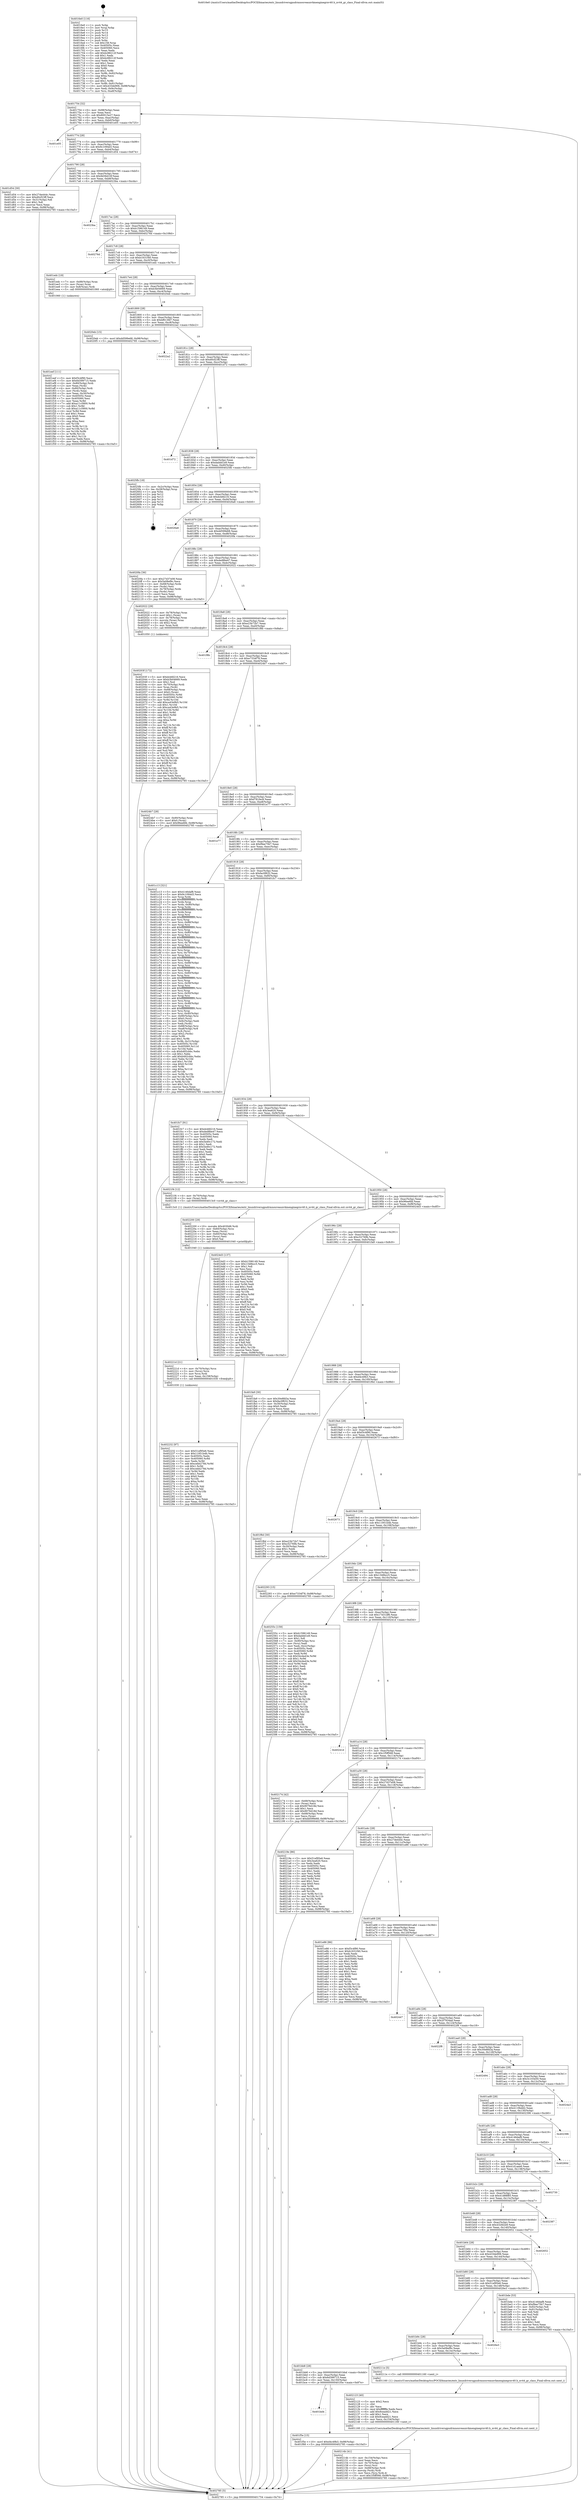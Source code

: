 digraph "0x4016e0" {
  label = "0x4016e0 (/mnt/c/Users/mathe/Desktop/tcc/POCII/binaries/extr_linuxdriversgpudrmnouveaunvkmenginegrnv40.h_nv44_gr_class_Final-ollvm.out::main(0))"
  labelloc = "t"
  node[shape=record]

  Entry [label="",width=0.3,height=0.3,shape=circle,fillcolor=black,style=filled]
  "0x401754" [label="{
     0x401754 [32]\l
     | [instrs]\l
     &nbsp;&nbsp;0x401754 \<+6\>: mov -0x98(%rbp),%eax\l
     &nbsp;&nbsp;0x40175a \<+2\>: mov %eax,%ecx\l
     &nbsp;&nbsp;0x40175c \<+6\>: sub $0x80015e27,%ecx\l
     &nbsp;&nbsp;0x401762 \<+6\>: mov %eax,-0xac(%rbp)\l
     &nbsp;&nbsp;0x401768 \<+6\>: mov %ecx,-0xb0(%rbp)\l
     &nbsp;&nbsp;0x40176e \<+6\>: je 0000000000401e05 \<main+0x725\>\l
  }"]
  "0x401e05" [label="{
     0x401e05\l
  }", style=dashed]
  "0x401774" [label="{
     0x401774 [28]\l
     | [instrs]\l
     &nbsp;&nbsp;0x401774 \<+5\>: jmp 0000000000401779 \<main+0x99\>\l
     &nbsp;&nbsp;0x401779 \<+6\>: mov -0xac(%rbp),%eax\l
     &nbsp;&nbsp;0x40177f \<+5\>: sub $0x9c1094d3,%eax\l
     &nbsp;&nbsp;0x401784 \<+6\>: mov %eax,-0xb4(%rbp)\l
     &nbsp;&nbsp;0x40178a \<+6\>: je 0000000000401d54 \<main+0x674\>\l
  }"]
  Exit [label="",width=0.3,height=0.3,shape=circle,fillcolor=black,style=filled,peripheries=2]
  "0x401d54" [label="{
     0x401d54 [30]\l
     | [instrs]\l
     &nbsp;&nbsp;0x401d54 \<+5\>: mov $0x27de444c,%eax\l
     &nbsp;&nbsp;0x401d59 \<+5\>: mov $0xd0cf23ff,%ecx\l
     &nbsp;&nbsp;0x401d5e \<+3\>: mov -0x31(%rbp),%dl\l
     &nbsp;&nbsp;0x401d61 \<+3\>: test $0x1,%dl\l
     &nbsp;&nbsp;0x401d64 \<+3\>: cmovne %ecx,%eax\l
     &nbsp;&nbsp;0x401d67 \<+6\>: mov %eax,-0x98(%rbp)\l
     &nbsp;&nbsp;0x401d6d \<+5\>: jmp 0000000000402785 \<main+0x10a5\>\l
  }"]
  "0x401790" [label="{
     0x401790 [28]\l
     | [instrs]\l
     &nbsp;&nbsp;0x401790 \<+5\>: jmp 0000000000401795 \<main+0xb5\>\l
     &nbsp;&nbsp;0x401795 \<+6\>: mov -0xac(%rbp),%eax\l
     &nbsp;&nbsp;0x40179b \<+5\>: sub $0x9d36d10f,%eax\l
     &nbsp;&nbsp;0x4017a0 \<+6\>: mov %eax,-0xb8(%rbp)\l
     &nbsp;&nbsp;0x4017a6 \<+6\>: je 00000000004023ba \<main+0xcda\>\l
  }"]
  "0x402232" [label="{
     0x402232 [97]\l
     | [instrs]\l
     &nbsp;&nbsp;0x402232 \<+5\>: mov $0x51ef95e6,%eax\l
     &nbsp;&nbsp;0x402237 \<+5\>: mov $0x11951b4b,%esi\l
     &nbsp;&nbsp;0x40223c \<+7\>: mov 0x40505c,%edx\l
     &nbsp;&nbsp;0x402243 \<+8\>: mov 0x405060,%r8d\l
     &nbsp;&nbsp;0x40224b \<+3\>: mov %edx,%r9d\l
     &nbsp;&nbsp;0x40224e \<+7\>: add $0xcebb278d,%r9d\l
     &nbsp;&nbsp;0x402255 \<+4\>: sub $0x1,%r9d\l
     &nbsp;&nbsp;0x402259 \<+7\>: sub $0xcebb278d,%r9d\l
     &nbsp;&nbsp;0x402260 \<+4\>: imul %r9d,%edx\l
     &nbsp;&nbsp;0x402264 \<+3\>: and $0x1,%edx\l
     &nbsp;&nbsp;0x402267 \<+3\>: cmp $0x0,%edx\l
     &nbsp;&nbsp;0x40226a \<+4\>: sete %r10b\l
     &nbsp;&nbsp;0x40226e \<+4\>: cmp $0xa,%r8d\l
     &nbsp;&nbsp;0x402272 \<+4\>: setl %r11b\l
     &nbsp;&nbsp;0x402276 \<+3\>: mov %r10b,%bl\l
     &nbsp;&nbsp;0x402279 \<+3\>: and %r11b,%bl\l
     &nbsp;&nbsp;0x40227c \<+3\>: xor %r11b,%r10b\l
     &nbsp;&nbsp;0x40227f \<+3\>: or %r10b,%bl\l
     &nbsp;&nbsp;0x402282 \<+3\>: test $0x1,%bl\l
     &nbsp;&nbsp;0x402285 \<+3\>: cmovne %esi,%eax\l
     &nbsp;&nbsp;0x402288 \<+6\>: mov %eax,-0x98(%rbp)\l
     &nbsp;&nbsp;0x40228e \<+5\>: jmp 0000000000402785 \<main+0x10a5\>\l
  }"]
  "0x4023ba" [label="{
     0x4023ba\l
  }", style=dashed]
  "0x4017ac" [label="{
     0x4017ac [28]\l
     | [instrs]\l
     &nbsp;&nbsp;0x4017ac \<+5\>: jmp 00000000004017b1 \<main+0xd1\>\l
     &nbsp;&nbsp;0x4017b1 \<+6\>: mov -0xac(%rbp),%eax\l
     &nbsp;&nbsp;0x4017b7 \<+5\>: sub $0xb1596149,%eax\l
     &nbsp;&nbsp;0x4017bc \<+6\>: mov %eax,-0xbc(%rbp)\l
     &nbsp;&nbsp;0x4017c2 \<+6\>: je 000000000040276d \<main+0x108d\>\l
  }"]
  "0x40221d" [label="{
     0x40221d [21]\l
     | [instrs]\l
     &nbsp;&nbsp;0x40221d \<+4\>: mov -0x70(%rbp),%rcx\l
     &nbsp;&nbsp;0x402221 \<+3\>: mov (%rcx),%rcx\l
     &nbsp;&nbsp;0x402224 \<+3\>: mov %rcx,%rdi\l
     &nbsp;&nbsp;0x402227 \<+6\>: mov %eax,-0x158(%rbp)\l
     &nbsp;&nbsp;0x40222d \<+5\>: call 0000000000401030 \<free@plt\>\l
     | [calls]\l
     &nbsp;&nbsp;0x401030 \{1\} (unknown)\l
  }"]
  "0x40276d" [label="{
     0x40276d\l
  }", style=dashed]
  "0x4017c8" [label="{
     0x4017c8 [28]\l
     | [instrs]\l
     &nbsp;&nbsp;0x4017c8 \<+5\>: jmp 00000000004017cd \<main+0xed\>\l
     &nbsp;&nbsp;0x4017cd \<+6\>: mov -0xac(%rbp),%eax\l
     &nbsp;&nbsp;0x4017d3 \<+5\>: sub $0xb1631f40,%eax\l
     &nbsp;&nbsp;0x4017d8 \<+6\>: mov %eax,-0xc0(%rbp)\l
     &nbsp;&nbsp;0x4017de \<+6\>: je 0000000000401edc \<main+0x7fc\>\l
  }"]
  "0x402200" [label="{
     0x402200 [29]\l
     | [instrs]\l
     &nbsp;&nbsp;0x402200 \<+10\>: movabs $0x4030d6,%rdi\l
     &nbsp;&nbsp;0x40220a \<+4\>: mov -0x60(%rbp),%rcx\l
     &nbsp;&nbsp;0x40220e \<+2\>: mov %eax,(%rcx)\l
     &nbsp;&nbsp;0x402210 \<+4\>: mov -0x60(%rbp),%rcx\l
     &nbsp;&nbsp;0x402214 \<+2\>: mov (%rcx),%esi\l
     &nbsp;&nbsp;0x402216 \<+2\>: mov $0x0,%al\l
     &nbsp;&nbsp;0x402218 \<+5\>: call 0000000000401040 \<printf@plt\>\l
     | [calls]\l
     &nbsp;&nbsp;0x401040 \{1\} (unknown)\l
  }"]
  "0x401edc" [label="{
     0x401edc [19]\l
     | [instrs]\l
     &nbsp;&nbsp;0x401edc \<+7\>: mov -0x88(%rbp),%rax\l
     &nbsp;&nbsp;0x401ee3 \<+3\>: mov (%rax),%rax\l
     &nbsp;&nbsp;0x401ee6 \<+4\>: mov 0x8(%rax),%rdi\l
     &nbsp;&nbsp;0x401eea \<+5\>: call 0000000000401060 \<atoi@plt\>\l
     | [calls]\l
     &nbsp;&nbsp;0x401060 \{1\} (unknown)\l
  }"]
  "0x4017e4" [label="{
     0x4017e4 [28]\l
     | [instrs]\l
     &nbsp;&nbsp;0x4017e4 \<+5\>: jmp 00000000004017e9 \<main+0x109\>\l
     &nbsp;&nbsp;0x4017e9 \<+6\>: mov -0xac(%rbp),%eax\l
     &nbsp;&nbsp;0x4017ef \<+5\>: sub $0xb3b04669,%eax\l
     &nbsp;&nbsp;0x4017f4 \<+6\>: mov %eax,-0xc4(%rbp)\l
     &nbsp;&nbsp;0x4017fa \<+6\>: je 00000000004020eb \<main+0xa0b\>\l
  }"]
  "0x40214b" [label="{
     0x40214b [41]\l
     | [instrs]\l
     &nbsp;&nbsp;0x40214b \<+6\>: mov -0x154(%rbp),%ecx\l
     &nbsp;&nbsp;0x402151 \<+3\>: imul %eax,%ecx\l
     &nbsp;&nbsp;0x402154 \<+4\>: mov -0x70(%rbp),%rsi\l
     &nbsp;&nbsp;0x402158 \<+3\>: mov (%rsi),%rsi\l
     &nbsp;&nbsp;0x40215b \<+4\>: mov -0x68(%rbp),%rdi\l
     &nbsp;&nbsp;0x40215f \<+3\>: movslq (%rdi),%rdi\l
     &nbsp;&nbsp;0x402162 \<+3\>: mov %ecx,(%rsi,%rdi,4)\l
     &nbsp;&nbsp;0x402165 \<+10\>: movl $0x1f5ff568,-0x98(%rbp)\l
     &nbsp;&nbsp;0x40216f \<+5\>: jmp 0000000000402785 \<main+0x10a5\>\l
  }"]
  "0x4020eb" [label="{
     0x4020eb [15]\l
     | [instrs]\l
     &nbsp;&nbsp;0x4020eb \<+10\>: movl $0xdd599e68,-0x98(%rbp)\l
     &nbsp;&nbsp;0x4020f5 \<+5\>: jmp 0000000000402785 \<main+0x10a5\>\l
  }"]
  "0x401800" [label="{
     0x401800 [28]\l
     | [instrs]\l
     &nbsp;&nbsp;0x401800 \<+5\>: jmp 0000000000401805 \<main+0x125\>\l
     &nbsp;&nbsp;0x401805 \<+6\>: mov -0xac(%rbp),%eax\l
     &nbsp;&nbsp;0x40180b \<+5\>: sub $0xbf613fd7,%eax\l
     &nbsp;&nbsp;0x401810 \<+6\>: mov %eax,-0xc8(%rbp)\l
     &nbsp;&nbsp;0x401816 \<+6\>: je 00000000004022a2 \<main+0xbc2\>\l
  }"]
  "0x402123" [label="{
     0x402123 [40]\l
     | [instrs]\l
     &nbsp;&nbsp;0x402123 \<+5\>: mov $0x2,%ecx\l
     &nbsp;&nbsp;0x402128 \<+1\>: cltd\l
     &nbsp;&nbsp;0x402129 \<+2\>: idiv %ecx\l
     &nbsp;&nbsp;0x40212b \<+6\>: imul $0xfffffffe,%edx,%ecx\l
     &nbsp;&nbsp;0x402131 \<+6\>: add $0x9ceadd21,%ecx\l
     &nbsp;&nbsp;0x402137 \<+3\>: add $0x1,%ecx\l
     &nbsp;&nbsp;0x40213a \<+6\>: sub $0x9ceadd21,%ecx\l
     &nbsp;&nbsp;0x402140 \<+6\>: mov %ecx,-0x154(%rbp)\l
     &nbsp;&nbsp;0x402146 \<+5\>: call 0000000000401160 \<next_i\>\l
     | [calls]\l
     &nbsp;&nbsp;0x401160 \{1\} (/mnt/c/Users/mathe/Desktop/tcc/POCII/binaries/extr_linuxdriversgpudrmnouveaunvkmenginegrnv40.h_nv44_gr_class_Final-ollvm.out::next_i)\l
  }"]
  "0x4022a2" [label="{
     0x4022a2\l
  }", style=dashed]
  "0x40181c" [label="{
     0x40181c [28]\l
     | [instrs]\l
     &nbsp;&nbsp;0x40181c \<+5\>: jmp 0000000000401821 \<main+0x141\>\l
     &nbsp;&nbsp;0x401821 \<+6\>: mov -0xac(%rbp),%eax\l
     &nbsp;&nbsp;0x401827 \<+5\>: sub $0xd0cf23ff,%eax\l
     &nbsp;&nbsp;0x40182c \<+6\>: mov %eax,-0xcc(%rbp)\l
     &nbsp;&nbsp;0x401832 \<+6\>: je 0000000000401d72 \<main+0x692\>\l
  }"]
  "0x40203f" [label="{
     0x40203f [172]\l
     | [instrs]\l
     &nbsp;&nbsp;0x40203f \<+5\>: mov $0xdcbfd216,%ecx\l
     &nbsp;&nbsp;0x402044 \<+5\>: mov $0xb3b04669,%edx\l
     &nbsp;&nbsp;0x402049 \<+3\>: mov $0x1,%sil\l
     &nbsp;&nbsp;0x40204c \<+4\>: mov -0x70(%rbp),%rdi\l
     &nbsp;&nbsp;0x402050 \<+3\>: mov %rax,(%rdi)\l
     &nbsp;&nbsp;0x402053 \<+4\>: mov -0x68(%rbp),%rax\l
     &nbsp;&nbsp;0x402057 \<+6\>: movl $0x0,(%rax)\l
     &nbsp;&nbsp;0x40205d \<+8\>: mov 0x40505c,%r8d\l
     &nbsp;&nbsp;0x402065 \<+8\>: mov 0x405060,%r9d\l
     &nbsp;&nbsp;0x40206d \<+3\>: mov %r8d,%r10d\l
     &nbsp;&nbsp;0x402070 \<+7\>: add $0xca43e9b5,%r10d\l
     &nbsp;&nbsp;0x402077 \<+4\>: sub $0x1,%r10d\l
     &nbsp;&nbsp;0x40207b \<+7\>: sub $0xca43e9b5,%r10d\l
     &nbsp;&nbsp;0x402082 \<+4\>: imul %r10d,%r8d\l
     &nbsp;&nbsp;0x402086 \<+4\>: and $0x1,%r8d\l
     &nbsp;&nbsp;0x40208a \<+4\>: cmp $0x0,%r8d\l
     &nbsp;&nbsp;0x40208e \<+4\>: sete %r11b\l
     &nbsp;&nbsp;0x402092 \<+4\>: cmp $0xa,%r9d\l
     &nbsp;&nbsp;0x402096 \<+3\>: setl %bl\l
     &nbsp;&nbsp;0x402099 \<+3\>: mov %r11b,%r14b\l
     &nbsp;&nbsp;0x40209c \<+4\>: xor $0xff,%r14b\l
     &nbsp;&nbsp;0x4020a0 \<+3\>: mov %bl,%r15b\l
     &nbsp;&nbsp;0x4020a3 \<+4\>: xor $0xff,%r15b\l
     &nbsp;&nbsp;0x4020a7 \<+4\>: xor $0x1,%sil\l
     &nbsp;&nbsp;0x4020ab \<+3\>: mov %r14b,%r12b\l
     &nbsp;&nbsp;0x4020ae \<+4\>: and $0xff,%r12b\l
     &nbsp;&nbsp;0x4020b2 \<+3\>: and %sil,%r11b\l
     &nbsp;&nbsp;0x4020b5 \<+3\>: mov %r15b,%r13b\l
     &nbsp;&nbsp;0x4020b8 \<+4\>: and $0xff,%r13b\l
     &nbsp;&nbsp;0x4020bc \<+3\>: and %sil,%bl\l
     &nbsp;&nbsp;0x4020bf \<+3\>: or %r11b,%r12b\l
     &nbsp;&nbsp;0x4020c2 \<+3\>: or %bl,%r13b\l
     &nbsp;&nbsp;0x4020c5 \<+3\>: xor %r13b,%r12b\l
     &nbsp;&nbsp;0x4020c8 \<+3\>: or %r15b,%r14b\l
     &nbsp;&nbsp;0x4020cb \<+4\>: xor $0xff,%r14b\l
     &nbsp;&nbsp;0x4020cf \<+4\>: or $0x1,%sil\l
     &nbsp;&nbsp;0x4020d3 \<+3\>: and %sil,%r14b\l
     &nbsp;&nbsp;0x4020d6 \<+3\>: or %r14b,%r12b\l
     &nbsp;&nbsp;0x4020d9 \<+4\>: test $0x1,%r12b\l
     &nbsp;&nbsp;0x4020dd \<+3\>: cmovne %edx,%ecx\l
     &nbsp;&nbsp;0x4020e0 \<+6\>: mov %ecx,-0x98(%rbp)\l
     &nbsp;&nbsp;0x4020e6 \<+5\>: jmp 0000000000402785 \<main+0x10a5\>\l
  }"]
  "0x401d72" [label="{
     0x401d72\l
  }", style=dashed]
  "0x401838" [label="{
     0x401838 [28]\l
     | [instrs]\l
     &nbsp;&nbsp;0x401838 \<+5\>: jmp 000000000040183d \<main+0x15d\>\l
     &nbsp;&nbsp;0x40183d \<+6\>: mov -0xac(%rbp),%eax\l
     &nbsp;&nbsp;0x401843 \<+5\>: sub $0xdaddd1e9,%eax\l
     &nbsp;&nbsp;0x401848 \<+6\>: mov %eax,-0xd0(%rbp)\l
     &nbsp;&nbsp;0x40184e \<+6\>: je 00000000004025fb \<main+0xf1b\>\l
  }"]
  "0x401bd4" [label="{
     0x401bd4\l
  }", style=dashed]
  "0x4025fb" [label="{
     0x4025fb [18]\l
     | [instrs]\l
     &nbsp;&nbsp;0x4025fb \<+3\>: mov -0x2c(%rbp),%eax\l
     &nbsp;&nbsp;0x4025fe \<+4\>: lea -0x28(%rbp),%rsp\l
     &nbsp;&nbsp;0x402602 \<+1\>: pop %rbx\l
     &nbsp;&nbsp;0x402603 \<+2\>: pop %r12\l
     &nbsp;&nbsp;0x402605 \<+2\>: pop %r13\l
     &nbsp;&nbsp;0x402607 \<+2\>: pop %r14\l
     &nbsp;&nbsp;0x402609 \<+2\>: pop %r15\l
     &nbsp;&nbsp;0x40260b \<+1\>: pop %rbp\l
     &nbsp;&nbsp;0x40260c \<+1\>: ret\l
  }"]
  "0x401854" [label="{
     0x401854 [28]\l
     | [instrs]\l
     &nbsp;&nbsp;0x401854 \<+5\>: jmp 0000000000401859 \<main+0x179\>\l
     &nbsp;&nbsp;0x401859 \<+6\>: mov -0xac(%rbp),%eax\l
     &nbsp;&nbsp;0x40185f \<+5\>: sub $0xdcbfd216,%eax\l
     &nbsp;&nbsp;0x401864 \<+6\>: mov %eax,-0xd4(%rbp)\l
     &nbsp;&nbsp;0x40186a \<+6\>: je 00000000004026a6 \<main+0xfc6\>\l
  }"]
  "0x401f5e" [label="{
     0x401f5e [15]\l
     | [instrs]\l
     &nbsp;&nbsp;0x401f5e \<+10\>: movl $0xd4c49b3,-0x98(%rbp)\l
     &nbsp;&nbsp;0x401f68 \<+5\>: jmp 0000000000402785 \<main+0x10a5\>\l
  }"]
  "0x4026a6" [label="{
     0x4026a6\l
  }", style=dashed]
  "0x401870" [label="{
     0x401870 [28]\l
     | [instrs]\l
     &nbsp;&nbsp;0x401870 \<+5\>: jmp 0000000000401875 \<main+0x195\>\l
     &nbsp;&nbsp;0x401875 \<+6\>: mov -0xac(%rbp),%eax\l
     &nbsp;&nbsp;0x40187b \<+5\>: sub $0xdd599e68,%eax\l
     &nbsp;&nbsp;0x401880 \<+6\>: mov %eax,-0xd8(%rbp)\l
     &nbsp;&nbsp;0x401886 \<+6\>: je 00000000004020fa \<main+0xa1a\>\l
  }"]
  "0x401bb8" [label="{
     0x401bb8 [28]\l
     | [instrs]\l
     &nbsp;&nbsp;0x401bb8 \<+5\>: jmp 0000000000401bbd \<main+0x4dd\>\l
     &nbsp;&nbsp;0x401bbd \<+6\>: mov -0xac(%rbp),%eax\l
     &nbsp;&nbsp;0x401bc3 \<+5\>: sub $0x6d399715,%eax\l
     &nbsp;&nbsp;0x401bc8 \<+6\>: mov %eax,-0x150(%rbp)\l
     &nbsp;&nbsp;0x401bce \<+6\>: je 0000000000401f5e \<main+0x87e\>\l
  }"]
  "0x4020fa" [label="{
     0x4020fa [36]\l
     | [instrs]\l
     &nbsp;&nbsp;0x4020fa \<+5\>: mov $0x27d37e08,%eax\l
     &nbsp;&nbsp;0x4020ff \<+5\>: mov $0x5a08ef9c,%ecx\l
     &nbsp;&nbsp;0x402104 \<+4\>: mov -0x68(%rbp),%rdx\l
     &nbsp;&nbsp;0x402108 \<+2\>: mov (%rdx),%esi\l
     &nbsp;&nbsp;0x40210a \<+4\>: mov -0x78(%rbp),%rdx\l
     &nbsp;&nbsp;0x40210e \<+2\>: cmp (%rdx),%esi\l
     &nbsp;&nbsp;0x402110 \<+3\>: cmovl %ecx,%eax\l
     &nbsp;&nbsp;0x402113 \<+6\>: mov %eax,-0x98(%rbp)\l
     &nbsp;&nbsp;0x402119 \<+5\>: jmp 0000000000402785 \<main+0x10a5\>\l
  }"]
  "0x40188c" [label="{
     0x40188c [28]\l
     | [instrs]\l
     &nbsp;&nbsp;0x40188c \<+5\>: jmp 0000000000401891 \<main+0x1b1\>\l
     &nbsp;&nbsp;0x401891 \<+6\>: mov -0xac(%rbp),%eax\l
     &nbsp;&nbsp;0x401897 \<+5\>: sub $0xded8be47,%eax\l
     &nbsp;&nbsp;0x40189c \<+6\>: mov %eax,-0xdc(%rbp)\l
     &nbsp;&nbsp;0x4018a2 \<+6\>: je 0000000000402022 \<main+0x942\>\l
  }"]
  "0x40211e" [label="{
     0x40211e [5]\l
     | [instrs]\l
     &nbsp;&nbsp;0x40211e \<+5\>: call 0000000000401160 \<next_i\>\l
     | [calls]\l
     &nbsp;&nbsp;0x401160 \{1\} (/mnt/c/Users/mathe/Desktop/tcc/POCII/binaries/extr_linuxdriversgpudrmnouveaunvkmenginegrnv40.h_nv44_gr_class_Final-ollvm.out::next_i)\l
  }"]
  "0x402022" [label="{
     0x402022 [29]\l
     | [instrs]\l
     &nbsp;&nbsp;0x402022 \<+4\>: mov -0x78(%rbp),%rax\l
     &nbsp;&nbsp;0x402026 \<+6\>: movl $0x1,(%rax)\l
     &nbsp;&nbsp;0x40202c \<+4\>: mov -0x78(%rbp),%rax\l
     &nbsp;&nbsp;0x402030 \<+3\>: movslq (%rax),%rax\l
     &nbsp;&nbsp;0x402033 \<+4\>: shl $0x2,%rax\l
     &nbsp;&nbsp;0x402037 \<+3\>: mov %rax,%rdi\l
     &nbsp;&nbsp;0x40203a \<+5\>: call 0000000000401050 \<malloc@plt\>\l
     | [calls]\l
     &nbsp;&nbsp;0x401050 \{1\} (unknown)\l
  }"]
  "0x4018a8" [label="{
     0x4018a8 [28]\l
     | [instrs]\l
     &nbsp;&nbsp;0x4018a8 \<+5\>: jmp 00000000004018ad \<main+0x1cd\>\l
     &nbsp;&nbsp;0x4018ad \<+6\>: mov -0xac(%rbp),%eax\l
     &nbsp;&nbsp;0x4018b3 \<+5\>: sub $0xe23b72b7,%eax\l
     &nbsp;&nbsp;0x4018b8 \<+6\>: mov %eax,-0xe0(%rbp)\l
     &nbsp;&nbsp;0x4018be \<+6\>: je 0000000000401f8b \<main+0x8ab\>\l
  }"]
  "0x401b9c" [label="{
     0x401b9c [28]\l
     | [instrs]\l
     &nbsp;&nbsp;0x401b9c \<+5\>: jmp 0000000000401ba1 \<main+0x4c1\>\l
     &nbsp;&nbsp;0x401ba1 \<+6\>: mov -0xac(%rbp),%eax\l
     &nbsp;&nbsp;0x401ba7 \<+5\>: sub $0x5a08ef9c,%eax\l
     &nbsp;&nbsp;0x401bac \<+6\>: mov %eax,-0x14c(%rbp)\l
     &nbsp;&nbsp;0x401bb2 \<+6\>: je 000000000040211e \<main+0xa3e\>\l
  }"]
  "0x401f8b" [label="{
     0x401f8b\l
  }", style=dashed]
  "0x4018c4" [label="{
     0x4018c4 [28]\l
     | [instrs]\l
     &nbsp;&nbsp;0x4018c4 \<+5\>: jmp 00000000004018c9 \<main+0x1e9\>\l
     &nbsp;&nbsp;0x4018c9 \<+6\>: mov -0xac(%rbp),%eax\l
     &nbsp;&nbsp;0x4018cf \<+5\>: sub $0xe7334f78,%eax\l
     &nbsp;&nbsp;0x4018d4 \<+6\>: mov %eax,-0xe4(%rbp)\l
     &nbsp;&nbsp;0x4018da \<+6\>: je 00000000004024b7 \<main+0xdd7\>\l
  }"]
  "0x4026e3" [label="{
     0x4026e3\l
  }", style=dashed]
  "0x4024b7" [label="{
     0x4024b7 [28]\l
     | [instrs]\l
     &nbsp;&nbsp;0x4024b7 \<+7\>: mov -0x90(%rbp),%rax\l
     &nbsp;&nbsp;0x4024be \<+6\>: movl $0x0,(%rax)\l
     &nbsp;&nbsp;0x4024c4 \<+10\>: movl $0x96ee6fd,-0x98(%rbp)\l
     &nbsp;&nbsp;0x4024ce \<+5\>: jmp 0000000000402785 \<main+0x10a5\>\l
  }"]
  "0x4018e0" [label="{
     0x4018e0 [28]\l
     | [instrs]\l
     &nbsp;&nbsp;0x4018e0 \<+5\>: jmp 00000000004018e5 \<main+0x205\>\l
     &nbsp;&nbsp;0x4018e5 \<+6\>: mov -0xac(%rbp),%eax\l
     &nbsp;&nbsp;0x4018eb \<+5\>: sub $0xf781fec8,%eax\l
     &nbsp;&nbsp;0x4018f0 \<+6\>: mov %eax,-0xe8(%rbp)\l
     &nbsp;&nbsp;0x4018f6 \<+6\>: je 0000000000401e77 \<main+0x797\>\l
  }"]
  "0x401eef" [label="{
     0x401eef [111]\l
     | [instrs]\l
     &nbsp;&nbsp;0x401eef \<+5\>: mov $0xf3c4f90,%ecx\l
     &nbsp;&nbsp;0x401ef4 \<+5\>: mov $0x6d399715,%edx\l
     &nbsp;&nbsp;0x401ef9 \<+4\>: mov -0x80(%rbp),%rdi\l
     &nbsp;&nbsp;0x401efd \<+2\>: mov %eax,(%rdi)\l
     &nbsp;&nbsp;0x401eff \<+4\>: mov -0x80(%rbp),%rdi\l
     &nbsp;&nbsp;0x401f03 \<+2\>: mov (%rdi),%eax\l
     &nbsp;&nbsp;0x401f05 \<+3\>: mov %eax,-0x30(%rbp)\l
     &nbsp;&nbsp;0x401f08 \<+7\>: mov 0x40505c,%eax\l
     &nbsp;&nbsp;0x401f0f \<+7\>: mov 0x405060,%esi\l
     &nbsp;&nbsp;0x401f16 \<+3\>: mov %eax,%r8d\l
     &nbsp;&nbsp;0x401f19 \<+7\>: add $0xa11c5800,%r8d\l
     &nbsp;&nbsp;0x401f20 \<+4\>: sub $0x1,%r8d\l
     &nbsp;&nbsp;0x401f24 \<+7\>: sub $0xa11c5800,%r8d\l
     &nbsp;&nbsp;0x401f2b \<+4\>: imul %r8d,%eax\l
     &nbsp;&nbsp;0x401f2f \<+3\>: and $0x1,%eax\l
     &nbsp;&nbsp;0x401f32 \<+3\>: cmp $0x0,%eax\l
     &nbsp;&nbsp;0x401f35 \<+4\>: sete %r9b\l
     &nbsp;&nbsp;0x401f39 \<+3\>: cmp $0xa,%esi\l
     &nbsp;&nbsp;0x401f3c \<+4\>: setl %r10b\l
     &nbsp;&nbsp;0x401f40 \<+3\>: mov %r9b,%r11b\l
     &nbsp;&nbsp;0x401f43 \<+3\>: and %r10b,%r11b\l
     &nbsp;&nbsp;0x401f46 \<+3\>: xor %r10b,%r9b\l
     &nbsp;&nbsp;0x401f49 \<+3\>: or %r9b,%r11b\l
     &nbsp;&nbsp;0x401f4c \<+4\>: test $0x1,%r11b\l
     &nbsp;&nbsp;0x401f50 \<+3\>: cmovne %edx,%ecx\l
     &nbsp;&nbsp;0x401f53 \<+6\>: mov %ecx,-0x98(%rbp)\l
     &nbsp;&nbsp;0x401f59 \<+5\>: jmp 0000000000402785 \<main+0x10a5\>\l
  }"]
  "0x401e77" [label="{
     0x401e77\l
  }", style=dashed]
  "0x4018fc" [label="{
     0x4018fc [28]\l
     | [instrs]\l
     &nbsp;&nbsp;0x4018fc \<+5\>: jmp 0000000000401901 \<main+0x221\>\l
     &nbsp;&nbsp;0x401901 \<+6\>: mov -0xac(%rbp),%eax\l
     &nbsp;&nbsp;0x401907 \<+5\>: sub $0xf9ee75b7,%eax\l
     &nbsp;&nbsp;0x40190c \<+6\>: mov %eax,-0xec(%rbp)\l
     &nbsp;&nbsp;0x401912 \<+6\>: je 0000000000401c13 \<main+0x533\>\l
  }"]
  "0x4016e0" [label="{
     0x4016e0 [116]\l
     | [instrs]\l
     &nbsp;&nbsp;0x4016e0 \<+1\>: push %rbp\l
     &nbsp;&nbsp;0x4016e1 \<+3\>: mov %rsp,%rbp\l
     &nbsp;&nbsp;0x4016e4 \<+2\>: push %r15\l
     &nbsp;&nbsp;0x4016e6 \<+2\>: push %r14\l
     &nbsp;&nbsp;0x4016e8 \<+2\>: push %r13\l
     &nbsp;&nbsp;0x4016ea \<+2\>: push %r12\l
     &nbsp;&nbsp;0x4016ec \<+1\>: push %rbx\l
     &nbsp;&nbsp;0x4016ed \<+7\>: sub $0x158,%rsp\l
     &nbsp;&nbsp;0x4016f4 \<+7\>: mov 0x40505c,%eax\l
     &nbsp;&nbsp;0x4016fb \<+7\>: mov 0x405060,%ecx\l
     &nbsp;&nbsp;0x401702 \<+2\>: mov %eax,%edx\l
     &nbsp;&nbsp;0x401704 \<+6\>: add $0xbc88212f,%edx\l
     &nbsp;&nbsp;0x40170a \<+3\>: sub $0x1,%edx\l
     &nbsp;&nbsp;0x40170d \<+6\>: sub $0xbc88212f,%edx\l
     &nbsp;&nbsp;0x401713 \<+3\>: imul %edx,%eax\l
     &nbsp;&nbsp;0x401716 \<+3\>: and $0x1,%eax\l
     &nbsp;&nbsp;0x401719 \<+3\>: cmp $0x0,%eax\l
     &nbsp;&nbsp;0x40171c \<+4\>: sete %r8b\l
     &nbsp;&nbsp;0x401720 \<+4\>: and $0x1,%r8b\l
     &nbsp;&nbsp;0x401724 \<+7\>: mov %r8b,-0x92(%rbp)\l
     &nbsp;&nbsp;0x40172b \<+3\>: cmp $0xa,%ecx\l
     &nbsp;&nbsp;0x40172e \<+4\>: setl %r8b\l
     &nbsp;&nbsp;0x401732 \<+4\>: and $0x1,%r8b\l
     &nbsp;&nbsp;0x401736 \<+7\>: mov %r8b,-0x91(%rbp)\l
     &nbsp;&nbsp;0x40173d \<+10\>: movl $0x433de906,-0x98(%rbp)\l
     &nbsp;&nbsp;0x401747 \<+6\>: mov %edi,-0x9c(%rbp)\l
     &nbsp;&nbsp;0x40174d \<+7\>: mov %rsi,-0xa8(%rbp)\l
  }"]
  "0x401c13" [label="{
     0x401c13 [321]\l
     | [instrs]\l
     &nbsp;&nbsp;0x401c13 \<+5\>: mov $0x4146daf8,%eax\l
     &nbsp;&nbsp;0x401c18 \<+5\>: mov $0x9c1094d3,%ecx\l
     &nbsp;&nbsp;0x401c1d \<+3\>: mov %rsp,%rdx\l
     &nbsp;&nbsp;0x401c20 \<+4\>: add $0xfffffffffffffff0,%rdx\l
     &nbsp;&nbsp;0x401c24 \<+3\>: mov %rdx,%rsp\l
     &nbsp;&nbsp;0x401c27 \<+7\>: mov %rdx,-0x90(%rbp)\l
     &nbsp;&nbsp;0x401c2e \<+3\>: mov %rsp,%rdx\l
     &nbsp;&nbsp;0x401c31 \<+4\>: add $0xfffffffffffffff0,%rdx\l
     &nbsp;&nbsp;0x401c35 \<+3\>: mov %rdx,%rsp\l
     &nbsp;&nbsp;0x401c38 \<+3\>: mov %rsp,%rsi\l
     &nbsp;&nbsp;0x401c3b \<+4\>: add $0xfffffffffffffff0,%rsi\l
     &nbsp;&nbsp;0x401c3f \<+3\>: mov %rsi,%rsp\l
     &nbsp;&nbsp;0x401c42 \<+7\>: mov %rsi,-0x88(%rbp)\l
     &nbsp;&nbsp;0x401c49 \<+3\>: mov %rsp,%rsi\l
     &nbsp;&nbsp;0x401c4c \<+4\>: add $0xfffffffffffffff0,%rsi\l
     &nbsp;&nbsp;0x401c50 \<+3\>: mov %rsi,%rsp\l
     &nbsp;&nbsp;0x401c53 \<+4\>: mov %rsi,-0x80(%rbp)\l
     &nbsp;&nbsp;0x401c57 \<+3\>: mov %rsp,%rsi\l
     &nbsp;&nbsp;0x401c5a \<+4\>: add $0xfffffffffffffff0,%rsi\l
     &nbsp;&nbsp;0x401c5e \<+3\>: mov %rsi,%rsp\l
     &nbsp;&nbsp;0x401c61 \<+4\>: mov %rsi,-0x78(%rbp)\l
     &nbsp;&nbsp;0x401c65 \<+3\>: mov %rsp,%rsi\l
     &nbsp;&nbsp;0x401c68 \<+4\>: add $0xfffffffffffffff0,%rsi\l
     &nbsp;&nbsp;0x401c6c \<+3\>: mov %rsi,%rsp\l
     &nbsp;&nbsp;0x401c6f \<+4\>: mov %rsi,-0x70(%rbp)\l
     &nbsp;&nbsp;0x401c73 \<+3\>: mov %rsp,%rsi\l
     &nbsp;&nbsp;0x401c76 \<+4\>: add $0xfffffffffffffff0,%rsi\l
     &nbsp;&nbsp;0x401c7a \<+3\>: mov %rsi,%rsp\l
     &nbsp;&nbsp;0x401c7d \<+4\>: mov %rsi,-0x68(%rbp)\l
     &nbsp;&nbsp;0x401c81 \<+3\>: mov %rsp,%rsi\l
     &nbsp;&nbsp;0x401c84 \<+4\>: add $0xfffffffffffffff0,%rsi\l
     &nbsp;&nbsp;0x401c88 \<+3\>: mov %rsi,%rsp\l
     &nbsp;&nbsp;0x401c8b \<+4\>: mov %rsi,-0x60(%rbp)\l
     &nbsp;&nbsp;0x401c8f \<+3\>: mov %rsp,%rsi\l
     &nbsp;&nbsp;0x401c92 \<+4\>: add $0xfffffffffffffff0,%rsi\l
     &nbsp;&nbsp;0x401c96 \<+3\>: mov %rsi,%rsp\l
     &nbsp;&nbsp;0x401c99 \<+4\>: mov %rsi,-0x58(%rbp)\l
     &nbsp;&nbsp;0x401c9d \<+3\>: mov %rsp,%rsi\l
     &nbsp;&nbsp;0x401ca0 \<+4\>: add $0xfffffffffffffff0,%rsi\l
     &nbsp;&nbsp;0x401ca4 \<+3\>: mov %rsi,%rsp\l
     &nbsp;&nbsp;0x401ca7 \<+4\>: mov %rsi,-0x50(%rbp)\l
     &nbsp;&nbsp;0x401cab \<+3\>: mov %rsp,%rsi\l
     &nbsp;&nbsp;0x401cae \<+4\>: add $0xfffffffffffffff0,%rsi\l
     &nbsp;&nbsp;0x401cb2 \<+3\>: mov %rsi,%rsp\l
     &nbsp;&nbsp;0x401cb5 \<+4\>: mov %rsi,-0x48(%rbp)\l
     &nbsp;&nbsp;0x401cb9 \<+3\>: mov %rsp,%rsi\l
     &nbsp;&nbsp;0x401cbc \<+4\>: add $0xfffffffffffffff0,%rsi\l
     &nbsp;&nbsp;0x401cc0 \<+3\>: mov %rsi,%rsp\l
     &nbsp;&nbsp;0x401cc3 \<+4\>: mov %rsi,-0x40(%rbp)\l
     &nbsp;&nbsp;0x401cc7 \<+7\>: mov -0x90(%rbp),%rsi\l
     &nbsp;&nbsp;0x401cce \<+6\>: movl $0x0,(%rsi)\l
     &nbsp;&nbsp;0x401cd4 \<+6\>: mov -0x9c(%rbp),%edi\l
     &nbsp;&nbsp;0x401cda \<+2\>: mov %edi,(%rdx)\l
     &nbsp;&nbsp;0x401cdc \<+7\>: mov -0x88(%rbp),%rsi\l
     &nbsp;&nbsp;0x401ce3 \<+7\>: mov -0xa8(%rbp),%r8\l
     &nbsp;&nbsp;0x401cea \<+3\>: mov %r8,(%rsi)\l
     &nbsp;&nbsp;0x401ced \<+3\>: cmpl $0x2,(%rdx)\l
     &nbsp;&nbsp;0x401cf0 \<+4\>: setne %r9b\l
     &nbsp;&nbsp;0x401cf4 \<+4\>: and $0x1,%r9b\l
     &nbsp;&nbsp;0x401cf8 \<+4\>: mov %r9b,-0x31(%rbp)\l
     &nbsp;&nbsp;0x401cfc \<+8\>: mov 0x40505c,%r10d\l
     &nbsp;&nbsp;0x401d04 \<+8\>: mov 0x405060,%r11d\l
     &nbsp;&nbsp;0x401d0c \<+3\>: mov %r10d,%ebx\l
     &nbsp;&nbsp;0x401d0f \<+6\>: sub $0xb492cbbc,%ebx\l
     &nbsp;&nbsp;0x401d15 \<+3\>: sub $0x1,%ebx\l
     &nbsp;&nbsp;0x401d18 \<+6\>: add $0xb492cbbc,%ebx\l
     &nbsp;&nbsp;0x401d1e \<+4\>: imul %ebx,%r10d\l
     &nbsp;&nbsp;0x401d22 \<+4\>: and $0x1,%r10d\l
     &nbsp;&nbsp;0x401d26 \<+4\>: cmp $0x0,%r10d\l
     &nbsp;&nbsp;0x401d2a \<+4\>: sete %r9b\l
     &nbsp;&nbsp;0x401d2e \<+4\>: cmp $0xa,%r11d\l
     &nbsp;&nbsp;0x401d32 \<+4\>: setl %r14b\l
     &nbsp;&nbsp;0x401d36 \<+3\>: mov %r9b,%r15b\l
     &nbsp;&nbsp;0x401d39 \<+3\>: and %r14b,%r15b\l
     &nbsp;&nbsp;0x401d3c \<+3\>: xor %r14b,%r9b\l
     &nbsp;&nbsp;0x401d3f \<+3\>: or %r9b,%r15b\l
     &nbsp;&nbsp;0x401d42 \<+4\>: test $0x1,%r15b\l
     &nbsp;&nbsp;0x401d46 \<+3\>: cmovne %ecx,%eax\l
     &nbsp;&nbsp;0x401d49 \<+6\>: mov %eax,-0x98(%rbp)\l
     &nbsp;&nbsp;0x401d4f \<+5\>: jmp 0000000000402785 \<main+0x10a5\>\l
  }"]
  "0x401918" [label="{
     0x401918 [28]\l
     | [instrs]\l
     &nbsp;&nbsp;0x401918 \<+5\>: jmp 000000000040191d \<main+0x23d\>\l
     &nbsp;&nbsp;0x40191d \<+6\>: mov -0xac(%rbp),%eax\l
     &nbsp;&nbsp;0x401923 \<+5\>: sub $0xfac0f632,%eax\l
     &nbsp;&nbsp;0x401928 \<+6\>: mov %eax,-0xf0(%rbp)\l
     &nbsp;&nbsp;0x40192e \<+6\>: je 0000000000401fc7 \<main+0x8e7\>\l
  }"]
  "0x402785" [label="{
     0x402785 [5]\l
     | [instrs]\l
     &nbsp;&nbsp;0x402785 \<+5\>: jmp 0000000000401754 \<main+0x74\>\l
  }"]
  "0x401fc7" [label="{
     0x401fc7 [91]\l
     | [instrs]\l
     &nbsp;&nbsp;0x401fc7 \<+5\>: mov $0xdcbfd216,%eax\l
     &nbsp;&nbsp;0x401fcc \<+5\>: mov $0xded8be47,%ecx\l
     &nbsp;&nbsp;0x401fd1 \<+7\>: mov 0x40505c,%edx\l
     &nbsp;&nbsp;0x401fd8 \<+7\>: mov 0x405060,%esi\l
     &nbsp;&nbsp;0x401fdf \<+2\>: mov %edx,%edi\l
     &nbsp;&nbsp;0x401fe1 \<+6\>: add $0x5ed0c172,%edi\l
     &nbsp;&nbsp;0x401fe7 \<+3\>: sub $0x1,%edi\l
     &nbsp;&nbsp;0x401fea \<+6\>: sub $0x5ed0c172,%edi\l
     &nbsp;&nbsp;0x401ff0 \<+3\>: imul %edi,%edx\l
     &nbsp;&nbsp;0x401ff3 \<+3\>: and $0x1,%edx\l
     &nbsp;&nbsp;0x401ff6 \<+3\>: cmp $0x0,%edx\l
     &nbsp;&nbsp;0x401ff9 \<+4\>: sete %r8b\l
     &nbsp;&nbsp;0x401ffd \<+3\>: cmp $0xa,%esi\l
     &nbsp;&nbsp;0x402000 \<+4\>: setl %r9b\l
     &nbsp;&nbsp;0x402004 \<+3\>: mov %r8b,%r10b\l
     &nbsp;&nbsp;0x402007 \<+3\>: and %r9b,%r10b\l
     &nbsp;&nbsp;0x40200a \<+3\>: xor %r9b,%r8b\l
     &nbsp;&nbsp;0x40200d \<+3\>: or %r8b,%r10b\l
     &nbsp;&nbsp;0x402010 \<+4\>: test $0x1,%r10b\l
     &nbsp;&nbsp;0x402014 \<+3\>: cmovne %ecx,%eax\l
     &nbsp;&nbsp;0x402017 \<+6\>: mov %eax,-0x98(%rbp)\l
     &nbsp;&nbsp;0x40201d \<+5\>: jmp 0000000000402785 \<main+0x10a5\>\l
  }"]
  "0x401934" [label="{
     0x401934 [28]\l
     | [instrs]\l
     &nbsp;&nbsp;0x401934 \<+5\>: jmp 0000000000401939 \<main+0x259\>\l
     &nbsp;&nbsp;0x401939 \<+6\>: mov -0xac(%rbp),%eax\l
     &nbsp;&nbsp;0x40193f \<+5\>: sub $0x3ea620,%eax\l
     &nbsp;&nbsp;0x401944 \<+6\>: mov %eax,-0xf4(%rbp)\l
     &nbsp;&nbsp;0x40194a \<+6\>: je 00000000004021f4 \<main+0xb14\>\l
  }"]
  "0x401b80" [label="{
     0x401b80 [28]\l
     | [instrs]\l
     &nbsp;&nbsp;0x401b80 \<+5\>: jmp 0000000000401b85 \<main+0x4a5\>\l
     &nbsp;&nbsp;0x401b85 \<+6\>: mov -0xac(%rbp),%eax\l
     &nbsp;&nbsp;0x401b8b \<+5\>: sub $0x51ef95e6,%eax\l
     &nbsp;&nbsp;0x401b90 \<+6\>: mov %eax,-0x148(%rbp)\l
     &nbsp;&nbsp;0x401b96 \<+6\>: je 00000000004026e3 \<main+0x1003\>\l
  }"]
  "0x4021f4" [label="{
     0x4021f4 [12]\l
     | [instrs]\l
     &nbsp;&nbsp;0x4021f4 \<+4\>: mov -0x70(%rbp),%rax\l
     &nbsp;&nbsp;0x4021f8 \<+3\>: mov (%rax),%rdi\l
     &nbsp;&nbsp;0x4021fb \<+5\>: call 00000000004013c0 \<nv44_gr_class\>\l
     | [calls]\l
     &nbsp;&nbsp;0x4013c0 \{1\} (/mnt/c/Users/mathe/Desktop/tcc/POCII/binaries/extr_linuxdriversgpudrmnouveaunvkmenginegrnv40.h_nv44_gr_class_Final-ollvm.out::nv44_gr_class)\l
  }"]
  "0x401950" [label="{
     0x401950 [28]\l
     | [instrs]\l
     &nbsp;&nbsp;0x401950 \<+5\>: jmp 0000000000401955 \<main+0x275\>\l
     &nbsp;&nbsp;0x401955 \<+6\>: mov -0xac(%rbp),%eax\l
     &nbsp;&nbsp;0x40195b \<+5\>: sub $0x96ee6fd,%eax\l
     &nbsp;&nbsp;0x401960 \<+6\>: mov %eax,-0xf8(%rbp)\l
     &nbsp;&nbsp;0x401966 \<+6\>: je 00000000004024d3 \<main+0xdf3\>\l
  }"]
  "0x401bde" [label="{
     0x401bde [53]\l
     | [instrs]\l
     &nbsp;&nbsp;0x401bde \<+5\>: mov $0x4146daf8,%eax\l
     &nbsp;&nbsp;0x401be3 \<+5\>: mov $0xf9ee75b7,%ecx\l
     &nbsp;&nbsp;0x401be8 \<+6\>: mov -0x92(%rbp),%dl\l
     &nbsp;&nbsp;0x401bee \<+7\>: mov -0x91(%rbp),%sil\l
     &nbsp;&nbsp;0x401bf5 \<+3\>: mov %dl,%dil\l
     &nbsp;&nbsp;0x401bf8 \<+3\>: and %sil,%dil\l
     &nbsp;&nbsp;0x401bfb \<+3\>: xor %sil,%dl\l
     &nbsp;&nbsp;0x401bfe \<+3\>: or %dl,%dil\l
     &nbsp;&nbsp;0x401c01 \<+4\>: test $0x1,%dil\l
     &nbsp;&nbsp;0x401c05 \<+3\>: cmovne %ecx,%eax\l
     &nbsp;&nbsp;0x401c08 \<+6\>: mov %eax,-0x98(%rbp)\l
     &nbsp;&nbsp;0x401c0e \<+5\>: jmp 0000000000402785 \<main+0x10a5\>\l
  }"]
  "0x4024d3" [label="{
     0x4024d3 [137]\l
     | [instrs]\l
     &nbsp;&nbsp;0x4024d3 \<+5\>: mov $0xb1596149,%eax\l
     &nbsp;&nbsp;0x4024d8 \<+5\>: mov $0x1348bcc5,%ecx\l
     &nbsp;&nbsp;0x4024dd \<+2\>: mov $0x1,%dl\l
     &nbsp;&nbsp;0x4024df \<+2\>: xor %esi,%esi\l
     &nbsp;&nbsp;0x4024e1 \<+7\>: mov 0x40505c,%edi\l
     &nbsp;&nbsp;0x4024e8 \<+8\>: mov 0x405060,%r8d\l
     &nbsp;&nbsp;0x4024f0 \<+3\>: sub $0x1,%esi\l
     &nbsp;&nbsp;0x4024f3 \<+3\>: mov %edi,%r9d\l
     &nbsp;&nbsp;0x4024f6 \<+3\>: add %esi,%r9d\l
     &nbsp;&nbsp;0x4024f9 \<+4\>: imul %r9d,%edi\l
     &nbsp;&nbsp;0x4024fd \<+3\>: and $0x1,%edi\l
     &nbsp;&nbsp;0x402500 \<+3\>: cmp $0x0,%edi\l
     &nbsp;&nbsp;0x402503 \<+4\>: sete %r10b\l
     &nbsp;&nbsp;0x402507 \<+4\>: cmp $0xa,%r8d\l
     &nbsp;&nbsp;0x40250b \<+4\>: setl %r11b\l
     &nbsp;&nbsp;0x40250f \<+3\>: mov %r10b,%bl\l
     &nbsp;&nbsp;0x402512 \<+3\>: xor $0xff,%bl\l
     &nbsp;&nbsp;0x402515 \<+3\>: mov %r11b,%r14b\l
     &nbsp;&nbsp;0x402518 \<+4\>: xor $0xff,%r14b\l
     &nbsp;&nbsp;0x40251c \<+3\>: xor $0x0,%dl\l
     &nbsp;&nbsp;0x40251f \<+3\>: mov %bl,%r15b\l
     &nbsp;&nbsp;0x402522 \<+4\>: and $0x0,%r15b\l
     &nbsp;&nbsp;0x402526 \<+3\>: and %dl,%r10b\l
     &nbsp;&nbsp;0x402529 \<+3\>: mov %r14b,%r12b\l
     &nbsp;&nbsp;0x40252c \<+4\>: and $0x0,%r12b\l
     &nbsp;&nbsp;0x402530 \<+3\>: and %dl,%r11b\l
     &nbsp;&nbsp;0x402533 \<+3\>: or %r10b,%r15b\l
     &nbsp;&nbsp;0x402536 \<+3\>: or %r11b,%r12b\l
     &nbsp;&nbsp;0x402539 \<+3\>: xor %r12b,%r15b\l
     &nbsp;&nbsp;0x40253c \<+3\>: or %r14b,%bl\l
     &nbsp;&nbsp;0x40253f \<+3\>: xor $0xff,%bl\l
     &nbsp;&nbsp;0x402542 \<+3\>: or $0x0,%dl\l
     &nbsp;&nbsp;0x402545 \<+2\>: and %dl,%bl\l
     &nbsp;&nbsp;0x402547 \<+3\>: or %bl,%r15b\l
     &nbsp;&nbsp;0x40254a \<+4\>: test $0x1,%r15b\l
     &nbsp;&nbsp;0x40254e \<+3\>: cmovne %ecx,%eax\l
     &nbsp;&nbsp;0x402551 \<+6\>: mov %eax,-0x98(%rbp)\l
     &nbsp;&nbsp;0x402557 \<+5\>: jmp 0000000000402785 \<main+0x10a5\>\l
  }"]
  "0x40196c" [label="{
     0x40196c [28]\l
     | [instrs]\l
     &nbsp;&nbsp;0x40196c \<+5\>: jmp 0000000000401971 \<main+0x291\>\l
     &nbsp;&nbsp;0x401971 \<+6\>: mov -0xac(%rbp),%eax\l
     &nbsp;&nbsp;0x401977 \<+5\>: sub $0xc52769b,%eax\l
     &nbsp;&nbsp;0x40197c \<+6\>: mov %eax,-0xfc(%rbp)\l
     &nbsp;&nbsp;0x401982 \<+6\>: je 0000000000401fa9 \<main+0x8c9\>\l
  }"]
  "0x401b64" [label="{
     0x401b64 [28]\l
     | [instrs]\l
     &nbsp;&nbsp;0x401b64 \<+5\>: jmp 0000000000401b69 \<main+0x489\>\l
     &nbsp;&nbsp;0x401b69 \<+6\>: mov -0xac(%rbp),%eax\l
     &nbsp;&nbsp;0x401b6f \<+5\>: sub $0x433de906,%eax\l
     &nbsp;&nbsp;0x401b74 \<+6\>: mov %eax,-0x144(%rbp)\l
     &nbsp;&nbsp;0x401b7a \<+6\>: je 0000000000401bde \<main+0x4fe\>\l
  }"]
  "0x401fa9" [label="{
     0x401fa9 [30]\l
     | [instrs]\l
     &nbsp;&nbsp;0x401fa9 \<+5\>: mov $0x30e8fd3a,%eax\l
     &nbsp;&nbsp;0x401fae \<+5\>: mov $0xfac0f632,%ecx\l
     &nbsp;&nbsp;0x401fb3 \<+3\>: mov -0x30(%rbp),%edx\l
     &nbsp;&nbsp;0x401fb6 \<+3\>: cmp $0x0,%edx\l
     &nbsp;&nbsp;0x401fb9 \<+3\>: cmove %ecx,%eax\l
     &nbsp;&nbsp;0x401fbc \<+6\>: mov %eax,-0x98(%rbp)\l
     &nbsp;&nbsp;0x401fc2 \<+5\>: jmp 0000000000402785 \<main+0x10a5\>\l
  }"]
  "0x401988" [label="{
     0x401988 [28]\l
     | [instrs]\l
     &nbsp;&nbsp;0x401988 \<+5\>: jmp 000000000040198d \<main+0x2ad\>\l
     &nbsp;&nbsp;0x40198d \<+6\>: mov -0xac(%rbp),%eax\l
     &nbsp;&nbsp;0x401993 \<+5\>: sub $0xd4c49b3,%eax\l
     &nbsp;&nbsp;0x401998 \<+6\>: mov %eax,-0x100(%rbp)\l
     &nbsp;&nbsp;0x40199e \<+6\>: je 0000000000401f6d \<main+0x88d\>\l
  }"]
  "0x402652" [label="{
     0x402652\l
  }", style=dashed]
  "0x401f6d" [label="{
     0x401f6d [30]\l
     | [instrs]\l
     &nbsp;&nbsp;0x401f6d \<+5\>: mov $0xe23b72b7,%eax\l
     &nbsp;&nbsp;0x401f72 \<+5\>: mov $0xc52769b,%ecx\l
     &nbsp;&nbsp;0x401f77 \<+3\>: mov -0x30(%rbp),%edx\l
     &nbsp;&nbsp;0x401f7a \<+3\>: cmp $0x1,%edx\l
     &nbsp;&nbsp;0x401f7d \<+3\>: cmovl %ecx,%eax\l
     &nbsp;&nbsp;0x401f80 \<+6\>: mov %eax,-0x98(%rbp)\l
     &nbsp;&nbsp;0x401f86 \<+5\>: jmp 0000000000402785 \<main+0x10a5\>\l
  }"]
  "0x4019a4" [label="{
     0x4019a4 [28]\l
     | [instrs]\l
     &nbsp;&nbsp;0x4019a4 \<+5\>: jmp 00000000004019a9 \<main+0x2c9\>\l
     &nbsp;&nbsp;0x4019a9 \<+6\>: mov -0xac(%rbp),%eax\l
     &nbsp;&nbsp;0x4019af \<+5\>: sub $0xf3c4f90,%eax\l
     &nbsp;&nbsp;0x4019b4 \<+6\>: mov %eax,-0x104(%rbp)\l
     &nbsp;&nbsp;0x4019ba \<+6\>: je 0000000000402673 \<main+0xf93\>\l
  }"]
  "0x401b48" [label="{
     0x401b48 [28]\l
     | [instrs]\l
     &nbsp;&nbsp;0x401b48 \<+5\>: jmp 0000000000401b4d \<main+0x46d\>\l
     &nbsp;&nbsp;0x401b4d \<+6\>: mov -0xac(%rbp),%eax\l
     &nbsp;&nbsp;0x401b53 \<+5\>: sub $0x432fd2e9,%eax\l
     &nbsp;&nbsp;0x401b58 \<+6\>: mov %eax,-0x140(%rbp)\l
     &nbsp;&nbsp;0x401b5e \<+6\>: je 0000000000402652 \<main+0xf72\>\l
  }"]
  "0x402673" [label="{
     0x402673\l
  }", style=dashed]
  "0x4019c0" [label="{
     0x4019c0 [28]\l
     | [instrs]\l
     &nbsp;&nbsp;0x4019c0 \<+5\>: jmp 00000000004019c5 \<main+0x2e5\>\l
     &nbsp;&nbsp;0x4019c5 \<+6\>: mov -0xac(%rbp),%eax\l
     &nbsp;&nbsp;0x4019cb \<+5\>: sub $0x11951b4b,%eax\l
     &nbsp;&nbsp;0x4019d0 \<+6\>: mov %eax,-0x108(%rbp)\l
     &nbsp;&nbsp;0x4019d6 \<+6\>: je 0000000000402293 \<main+0xbb3\>\l
  }"]
  "0x402387" [label="{
     0x402387\l
  }", style=dashed]
  "0x402293" [label="{
     0x402293 [15]\l
     | [instrs]\l
     &nbsp;&nbsp;0x402293 \<+10\>: movl $0xe7334f78,-0x98(%rbp)\l
     &nbsp;&nbsp;0x40229d \<+5\>: jmp 0000000000402785 \<main+0x10a5\>\l
  }"]
  "0x4019dc" [label="{
     0x4019dc [28]\l
     | [instrs]\l
     &nbsp;&nbsp;0x4019dc \<+5\>: jmp 00000000004019e1 \<main+0x301\>\l
     &nbsp;&nbsp;0x4019e1 \<+6\>: mov -0xac(%rbp),%eax\l
     &nbsp;&nbsp;0x4019e7 \<+5\>: sub $0x1348bcc5,%eax\l
     &nbsp;&nbsp;0x4019ec \<+6\>: mov %eax,-0x10c(%rbp)\l
     &nbsp;&nbsp;0x4019f2 \<+6\>: je 000000000040255c \<main+0xe7c\>\l
  }"]
  "0x401b2c" [label="{
     0x401b2c [28]\l
     | [instrs]\l
     &nbsp;&nbsp;0x401b2c \<+5\>: jmp 0000000000401b31 \<main+0x451\>\l
     &nbsp;&nbsp;0x401b31 \<+6\>: mov -0xac(%rbp),%eax\l
     &nbsp;&nbsp;0x401b37 \<+5\>: sub $0x41d88f85,%eax\l
     &nbsp;&nbsp;0x401b3c \<+6\>: mov %eax,-0x13c(%rbp)\l
     &nbsp;&nbsp;0x401b42 \<+6\>: je 0000000000402387 \<main+0xca7\>\l
  }"]
  "0x40255c" [label="{
     0x40255c [159]\l
     | [instrs]\l
     &nbsp;&nbsp;0x40255c \<+5\>: mov $0xb1596149,%eax\l
     &nbsp;&nbsp;0x402561 \<+5\>: mov $0xdaddd1e9,%ecx\l
     &nbsp;&nbsp;0x402566 \<+2\>: mov $0x1,%dl\l
     &nbsp;&nbsp;0x402568 \<+7\>: mov -0x90(%rbp),%rsi\l
     &nbsp;&nbsp;0x40256f \<+2\>: mov (%rsi),%edi\l
     &nbsp;&nbsp;0x402571 \<+3\>: mov %edi,-0x2c(%rbp)\l
     &nbsp;&nbsp;0x402574 \<+7\>: mov 0x40505c,%edi\l
     &nbsp;&nbsp;0x40257b \<+8\>: mov 0x405060,%r8d\l
     &nbsp;&nbsp;0x402583 \<+3\>: mov %edi,%r9d\l
     &nbsp;&nbsp;0x402586 \<+7\>: sub $0x54cda43e,%r9d\l
     &nbsp;&nbsp;0x40258d \<+4\>: sub $0x1,%r9d\l
     &nbsp;&nbsp;0x402591 \<+7\>: add $0x54cda43e,%r9d\l
     &nbsp;&nbsp;0x402598 \<+4\>: imul %r9d,%edi\l
     &nbsp;&nbsp;0x40259c \<+3\>: and $0x1,%edi\l
     &nbsp;&nbsp;0x40259f \<+3\>: cmp $0x0,%edi\l
     &nbsp;&nbsp;0x4025a2 \<+4\>: sete %r10b\l
     &nbsp;&nbsp;0x4025a6 \<+4\>: cmp $0xa,%r8d\l
     &nbsp;&nbsp;0x4025aa \<+4\>: setl %r11b\l
     &nbsp;&nbsp;0x4025ae \<+3\>: mov %r10b,%bl\l
     &nbsp;&nbsp;0x4025b1 \<+3\>: xor $0xff,%bl\l
     &nbsp;&nbsp;0x4025b4 \<+3\>: mov %r11b,%r14b\l
     &nbsp;&nbsp;0x4025b7 \<+4\>: xor $0xff,%r14b\l
     &nbsp;&nbsp;0x4025bb \<+3\>: xor $0x0,%dl\l
     &nbsp;&nbsp;0x4025be \<+3\>: mov %bl,%r15b\l
     &nbsp;&nbsp;0x4025c1 \<+4\>: and $0x0,%r15b\l
     &nbsp;&nbsp;0x4025c5 \<+3\>: and %dl,%r10b\l
     &nbsp;&nbsp;0x4025c8 \<+3\>: mov %r14b,%r12b\l
     &nbsp;&nbsp;0x4025cb \<+4\>: and $0x0,%r12b\l
     &nbsp;&nbsp;0x4025cf \<+3\>: and %dl,%r11b\l
     &nbsp;&nbsp;0x4025d2 \<+3\>: or %r10b,%r15b\l
     &nbsp;&nbsp;0x4025d5 \<+3\>: or %r11b,%r12b\l
     &nbsp;&nbsp;0x4025d8 \<+3\>: xor %r12b,%r15b\l
     &nbsp;&nbsp;0x4025db \<+3\>: or %r14b,%bl\l
     &nbsp;&nbsp;0x4025de \<+3\>: xor $0xff,%bl\l
     &nbsp;&nbsp;0x4025e1 \<+3\>: or $0x0,%dl\l
     &nbsp;&nbsp;0x4025e4 \<+2\>: and %dl,%bl\l
     &nbsp;&nbsp;0x4025e6 \<+3\>: or %bl,%r15b\l
     &nbsp;&nbsp;0x4025e9 \<+4\>: test $0x1,%r15b\l
     &nbsp;&nbsp;0x4025ed \<+3\>: cmovne %ecx,%eax\l
     &nbsp;&nbsp;0x4025f0 \<+6\>: mov %eax,-0x98(%rbp)\l
     &nbsp;&nbsp;0x4025f6 \<+5\>: jmp 0000000000402785 \<main+0x10a5\>\l
  }"]
  "0x4019f8" [label="{
     0x4019f8 [28]\l
     | [instrs]\l
     &nbsp;&nbsp;0x4019f8 \<+5\>: jmp 00000000004019fd \<main+0x31d\>\l
     &nbsp;&nbsp;0x4019fd \<+6\>: mov -0xac(%rbp),%eax\l
     &nbsp;&nbsp;0x401a03 \<+5\>: sub $0x17d31df6,%eax\l
     &nbsp;&nbsp;0x401a08 \<+6\>: mov %eax,-0x110(%rbp)\l
     &nbsp;&nbsp;0x401a0e \<+6\>: je 000000000040241d \<main+0xd3d\>\l
  }"]
  "0x402730" [label="{
     0x402730\l
  }", style=dashed]
  "0x40241d" [label="{
     0x40241d\l
  }", style=dashed]
  "0x401a14" [label="{
     0x401a14 [28]\l
     | [instrs]\l
     &nbsp;&nbsp;0x401a14 \<+5\>: jmp 0000000000401a19 \<main+0x339\>\l
     &nbsp;&nbsp;0x401a19 \<+6\>: mov -0xac(%rbp),%eax\l
     &nbsp;&nbsp;0x401a1f \<+5\>: sub $0x1f5ff568,%eax\l
     &nbsp;&nbsp;0x401a24 \<+6\>: mov %eax,-0x114(%rbp)\l
     &nbsp;&nbsp;0x401a2a \<+6\>: je 0000000000402174 \<main+0xa94\>\l
  }"]
  "0x401b10" [label="{
     0x401b10 [28]\l
     | [instrs]\l
     &nbsp;&nbsp;0x401b10 \<+5\>: jmp 0000000000401b15 \<main+0x435\>\l
     &nbsp;&nbsp;0x401b15 \<+6\>: mov -0xac(%rbp),%eax\l
     &nbsp;&nbsp;0x401b1b \<+5\>: sub $0x41d1aee6,%eax\l
     &nbsp;&nbsp;0x401b20 \<+6\>: mov %eax,-0x138(%rbp)\l
     &nbsp;&nbsp;0x401b26 \<+6\>: je 0000000000402730 \<main+0x1050\>\l
  }"]
  "0x402174" [label="{
     0x402174 [42]\l
     | [instrs]\l
     &nbsp;&nbsp;0x402174 \<+4\>: mov -0x68(%rbp),%rax\l
     &nbsp;&nbsp;0x402178 \<+2\>: mov (%rax),%ecx\l
     &nbsp;&nbsp;0x40217a \<+6\>: sub $0x9076d18d,%ecx\l
     &nbsp;&nbsp;0x402180 \<+3\>: add $0x1,%ecx\l
     &nbsp;&nbsp;0x402183 \<+6\>: add $0x9076d18d,%ecx\l
     &nbsp;&nbsp;0x402189 \<+4\>: mov -0x68(%rbp),%rax\l
     &nbsp;&nbsp;0x40218d \<+2\>: mov %ecx,(%rax)\l
     &nbsp;&nbsp;0x40218f \<+10\>: movl $0xdd599e68,-0x98(%rbp)\l
     &nbsp;&nbsp;0x402199 \<+5\>: jmp 0000000000402785 \<main+0x10a5\>\l
  }"]
  "0x401a30" [label="{
     0x401a30 [28]\l
     | [instrs]\l
     &nbsp;&nbsp;0x401a30 \<+5\>: jmp 0000000000401a35 \<main+0x355\>\l
     &nbsp;&nbsp;0x401a35 \<+6\>: mov -0xac(%rbp),%eax\l
     &nbsp;&nbsp;0x401a3b \<+5\>: sub $0x27d37e08,%eax\l
     &nbsp;&nbsp;0x401a40 \<+6\>: mov %eax,-0x118(%rbp)\l
     &nbsp;&nbsp;0x401a46 \<+6\>: je 000000000040219e \<main+0xabe\>\l
  }"]
  "0x40260d" [label="{
     0x40260d\l
  }", style=dashed]
  "0x40219e" [label="{
     0x40219e [86]\l
     | [instrs]\l
     &nbsp;&nbsp;0x40219e \<+5\>: mov $0x51ef95e6,%eax\l
     &nbsp;&nbsp;0x4021a3 \<+5\>: mov $0x3ea620,%ecx\l
     &nbsp;&nbsp;0x4021a8 \<+2\>: xor %edx,%edx\l
     &nbsp;&nbsp;0x4021aa \<+7\>: mov 0x40505c,%esi\l
     &nbsp;&nbsp;0x4021b1 \<+7\>: mov 0x405060,%edi\l
     &nbsp;&nbsp;0x4021b8 \<+3\>: sub $0x1,%edx\l
     &nbsp;&nbsp;0x4021bb \<+3\>: mov %esi,%r8d\l
     &nbsp;&nbsp;0x4021be \<+3\>: add %edx,%r8d\l
     &nbsp;&nbsp;0x4021c1 \<+4\>: imul %r8d,%esi\l
     &nbsp;&nbsp;0x4021c5 \<+3\>: and $0x1,%esi\l
     &nbsp;&nbsp;0x4021c8 \<+3\>: cmp $0x0,%esi\l
     &nbsp;&nbsp;0x4021cb \<+4\>: sete %r9b\l
     &nbsp;&nbsp;0x4021cf \<+3\>: cmp $0xa,%edi\l
     &nbsp;&nbsp;0x4021d2 \<+4\>: setl %r10b\l
     &nbsp;&nbsp;0x4021d6 \<+3\>: mov %r9b,%r11b\l
     &nbsp;&nbsp;0x4021d9 \<+3\>: and %r10b,%r11b\l
     &nbsp;&nbsp;0x4021dc \<+3\>: xor %r10b,%r9b\l
     &nbsp;&nbsp;0x4021df \<+3\>: or %r9b,%r11b\l
     &nbsp;&nbsp;0x4021e2 \<+4\>: test $0x1,%r11b\l
     &nbsp;&nbsp;0x4021e6 \<+3\>: cmovne %ecx,%eax\l
     &nbsp;&nbsp;0x4021e9 \<+6\>: mov %eax,-0x98(%rbp)\l
     &nbsp;&nbsp;0x4021ef \<+5\>: jmp 0000000000402785 \<main+0x10a5\>\l
  }"]
  "0x401a4c" [label="{
     0x401a4c [28]\l
     | [instrs]\l
     &nbsp;&nbsp;0x401a4c \<+5\>: jmp 0000000000401a51 \<main+0x371\>\l
     &nbsp;&nbsp;0x401a51 \<+6\>: mov -0xac(%rbp),%eax\l
     &nbsp;&nbsp;0x401a57 \<+5\>: sub $0x27de444c,%eax\l
     &nbsp;&nbsp;0x401a5c \<+6\>: mov %eax,-0x11c(%rbp)\l
     &nbsp;&nbsp;0x401a62 \<+6\>: je 0000000000401e86 \<main+0x7a6\>\l
  }"]
  "0x401af4" [label="{
     0x401af4 [28]\l
     | [instrs]\l
     &nbsp;&nbsp;0x401af4 \<+5\>: jmp 0000000000401af9 \<main+0x419\>\l
     &nbsp;&nbsp;0x401af9 \<+6\>: mov -0xac(%rbp),%eax\l
     &nbsp;&nbsp;0x401aff \<+5\>: sub $0x4146daf8,%eax\l
     &nbsp;&nbsp;0x401b04 \<+6\>: mov %eax,-0x134(%rbp)\l
     &nbsp;&nbsp;0x401b0a \<+6\>: je 000000000040260d \<main+0xf2d\>\l
  }"]
  "0x401e86" [label="{
     0x401e86 [86]\l
     | [instrs]\l
     &nbsp;&nbsp;0x401e86 \<+5\>: mov $0xf3c4f90,%eax\l
     &nbsp;&nbsp;0x401e8b \<+5\>: mov $0xb1631f40,%ecx\l
     &nbsp;&nbsp;0x401e90 \<+2\>: xor %edx,%edx\l
     &nbsp;&nbsp;0x401e92 \<+7\>: mov 0x40505c,%esi\l
     &nbsp;&nbsp;0x401e99 \<+7\>: mov 0x405060,%edi\l
     &nbsp;&nbsp;0x401ea0 \<+3\>: sub $0x1,%edx\l
     &nbsp;&nbsp;0x401ea3 \<+3\>: mov %esi,%r8d\l
     &nbsp;&nbsp;0x401ea6 \<+3\>: add %edx,%r8d\l
     &nbsp;&nbsp;0x401ea9 \<+4\>: imul %r8d,%esi\l
     &nbsp;&nbsp;0x401ead \<+3\>: and $0x1,%esi\l
     &nbsp;&nbsp;0x401eb0 \<+3\>: cmp $0x0,%esi\l
     &nbsp;&nbsp;0x401eb3 \<+4\>: sete %r9b\l
     &nbsp;&nbsp;0x401eb7 \<+3\>: cmp $0xa,%edi\l
     &nbsp;&nbsp;0x401eba \<+4\>: setl %r10b\l
     &nbsp;&nbsp;0x401ebe \<+3\>: mov %r9b,%r11b\l
     &nbsp;&nbsp;0x401ec1 \<+3\>: and %r10b,%r11b\l
     &nbsp;&nbsp;0x401ec4 \<+3\>: xor %r10b,%r9b\l
     &nbsp;&nbsp;0x401ec7 \<+3\>: or %r9b,%r11b\l
     &nbsp;&nbsp;0x401eca \<+4\>: test $0x1,%r11b\l
     &nbsp;&nbsp;0x401ece \<+3\>: cmovne %ecx,%eax\l
     &nbsp;&nbsp;0x401ed1 \<+6\>: mov %eax,-0x98(%rbp)\l
     &nbsp;&nbsp;0x401ed7 \<+5\>: jmp 0000000000402785 \<main+0x10a5\>\l
  }"]
  "0x401a68" [label="{
     0x401a68 [28]\l
     | [instrs]\l
     &nbsp;&nbsp;0x401a68 \<+5\>: jmp 0000000000401a6d \<main+0x38d\>\l
     &nbsp;&nbsp;0x401a6d \<+6\>: mov -0xac(%rbp),%eax\l
     &nbsp;&nbsp;0x401a73 \<+5\>: sub $0x2eac7f0e,%eax\l
     &nbsp;&nbsp;0x401a78 \<+6\>: mov %eax,-0x120(%rbp)\l
     &nbsp;&nbsp;0x401a7e \<+6\>: je 0000000000402447 \<main+0xd67\>\l
  }"]
  "0x402396" [label="{
     0x402396\l
  }", style=dashed]
  "0x402447" [label="{
     0x402447\l
  }", style=dashed]
  "0x401a84" [label="{
     0x401a84 [28]\l
     | [instrs]\l
     &nbsp;&nbsp;0x401a84 \<+5\>: jmp 0000000000401a89 \<main+0x3a9\>\l
     &nbsp;&nbsp;0x401a89 \<+6\>: mov -0xac(%rbp),%eax\l
     &nbsp;&nbsp;0x401a8f \<+5\>: sub $0x2f7934ad,%eax\l
     &nbsp;&nbsp;0x401a94 \<+6\>: mov %eax,-0x124(%rbp)\l
     &nbsp;&nbsp;0x401a9a \<+6\>: je 00000000004022f8 \<main+0xc18\>\l
  }"]
  "0x401ad8" [label="{
     0x401ad8 [28]\l
     | [instrs]\l
     &nbsp;&nbsp;0x401ad8 \<+5\>: jmp 0000000000401add \<main+0x3fd\>\l
     &nbsp;&nbsp;0x401add \<+6\>: mov -0xac(%rbp),%eax\l
     &nbsp;&nbsp;0x401ae3 \<+5\>: sub $0x4119bdd2,%eax\l
     &nbsp;&nbsp;0x401ae8 \<+6\>: mov %eax,-0x130(%rbp)\l
     &nbsp;&nbsp;0x401aee \<+6\>: je 0000000000402396 \<main+0xcb6\>\l
  }"]
  "0x4022f8" [label="{
     0x4022f8\l
  }", style=dashed]
  "0x401aa0" [label="{
     0x401aa0 [28]\l
     | [instrs]\l
     &nbsp;&nbsp;0x401aa0 \<+5\>: jmp 0000000000401aa5 \<main+0x3c5\>\l
     &nbsp;&nbsp;0x401aa5 \<+6\>: mov -0xac(%rbp),%eax\l
     &nbsp;&nbsp;0x401aab \<+5\>: sub $0x30e8fd3a,%eax\l
     &nbsp;&nbsp;0x401ab0 \<+6\>: mov %eax,-0x128(%rbp)\l
     &nbsp;&nbsp;0x401ab6 \<+6\>: je 0000000000402494 \<main+0xdb4\>\l
  }"]
  "0x4024a3" [label="{
     0x4024a3\l
  }", style=dashed]
  "0x402494" [label="{
     0x402494\l
  }", style=dashed]
  "0x401abc" [label="{
     0x401abc [28]\l
     | [instrs]\l
     &nbsp;&nbsp;0x401abc \<+5\>: jmp 0000000000401ac1 \<main+0x3e1\>\l
     &nbsp;&nbsp;0x401ac1 \<+6\>: mov -0xac(%rbp),%eax\l
     &nbsp;&nbsp;0x401ac7 \<+5\>: sub $0x3c103e50,%eax\l
     &nbsp;&nbsp;0x401acc \<+6\>: mov %eax,-0x12c(%rbp)\l
     &nbsp;&nbsp;0x401ad2 \<+6\>: je 00000000004024a3 \<main+0xdc3\>\l
  }"]
  Entry -> "0x4016e0" [label=" 1"]
  "0x401754" -> "0x401e05" [label=" 0"]
  "0x401754" -> "0x401774" [label=" 22"]
  "0x4025fb" -> Exit [label=" 1"]
  "0x401774" -> "0x401d54" [label=" 1"]
  "0x401774" -> "0x401790" [label=" 21"]
  "0x40255c" -> "0x402785" [label=" 1"]
  "0x401790" -> "0x4023ba" [label=" 0"]
  "0x401790" -> "0x4017ac" [label=" 21"]
  "0x4024d3" -> "0x402785" [label=" 1"]
  "0x4017ac" -> "0x40276d" [label=" 0"]
  "0x4017ac" -> "0x4017c8" [label=" 21"]
  "0x4024b7" -> "0x402785" [label=" 1"]
  "0x4017c8" -> "0x401edc" [label=" 1"]
  "0x4017c8" -> "0x4017e4" [label=" 20"]
  "0x402293" -> "0x402785" [label=" 1"]
  "0x4017e4" -> "0x4020eb" [label=" 1"]
  "0x4017e4" -> "0x401800" [label=" 19"]
  "0x402232" -> "0x402785" [label=" 1"]
  "0x401800" -> "0x4022a2" [label=" 0"]
  "0x401800" -> "0x40181c" [label=" 19"]
  "0x40221d" -> "0x402232" [label=" 1"]
  "0x40181c" -> "0x401d72" [label=" 0"]
  "0x40181c" -> "0x401838" [label=" 19"]
  "0x402200" -> "0x40221d" [label=" 1"]
  "0x401838" -> "0x4025fb" [label=" 1"]
  "0x401838" -> "0x401854" [label=" 18"]
  "0x4021f4" -> "0x402200" [label=" 1"]
  "0x401854" -> "0x4026a6" [label=" 0"]
  "0x401854" -> "0x401870" [label=" 18"]
  "0x40219e" -> "0x402785" [label=" 1"]
  "0x401870" -> "0x4020fa" [label=" 2"]
  "0x401870" -> "0x40188c" [label=" 16"]
  "0x40214b" -> "0x402785" [label=" 1"]
  "0x40188c" -> "0x402022" [label=" 1"]
  "0x40188c" -> "0x4018a8" [label=" 15"]
  "0x402123" -> "0x40214b" [label=" 1"]
  "0x4018a8" -> "0x401f8b" [label=" 0"]
  "0x4018a8" -> "0x4018c4" [label=" 15"]
  "0x4020fa" -> "0x402785" [label=" 2"]
  "0x4018c4" -> "0x4024b7" [label=" 1"]
  "0x4018c4" -> "0x4018e0" [label=" 14"]
  "0x4020eb" -> "0x402785" [label=" 1"]
  "0x4018e0" -> "0x401e77" [label=" 0"]
  "0x4018e0" -> "0x4018fc" [label=" 14"]
  "0x402022" -> "0x40203f" [label=" 1"]
  "0x4018fc" -> "0x401c13" [label=" 1"]
  "0x4018fc" -> "0x401918" [label=" 13"]
  "0x401fa9" -> "0x402785" [label=" 1"]
  "0x401918" -> "0x401fc7" [label=" 1"]
  "0x401918" -> "0x401934" [label=" 12"]
  "0x401f6d" -> "0x402785" [label=" 1"]
  "0x401934" -> "0x4021f4" [label=" 1"]
  "0x401934" -> "0x401950" [label=" 11"]
  "0x401f5e" -> "0x402785" [label=" 1"]
  "0x401950" -> "0x4024d3" [label=" 1"]
  "0x401950" -> "0x40196c" [label=" 10"]
  "0x401bb8" -> "0x401bd4" [label=" 0"]
  "0x40196c" -> "0x401fa9" [label=" 1"]
  "0x40196c" -> "0x401988" [label=" 9"]
  "0x402174" -> "0x402785" [label=" 1"]
  "0x401988" -> "0x401f6d" [label=" 1"]
  "0x401988" -> "0x4019a4" [label=" 8"]
  "0x401b9c" -> "0x401bb8" [label=" 1"]
  "0x4019a4" -> "0x402673" [label=" 0"]
  "0x4019a4" -> "0x4019c0" [label=" 8"]
  "0x40211e" -> "0x402123" [label=" 1"]
  "0x4019c0" -> "0x402293" [label=" 1"]
  "0x4019c0" -> "0x4019dc" [label=" 7"]
  "0x401b80" -> "0x401b9c" [label=" 2"]
  "0x4019dc" -> "0x40255c" [label=" 1"]
  "0x4019dc" -> "0x4019f8" [label=" 6"]
  "0x40203f" -> "0x402785" [label=" 1"]
  "0x4019f8" -> "0x40241d" [label=" 0"]
  "0x4019f8" -> "0x401a14" [label=" 6"]
  "0x401eef" -> "0x402785" [label=" 1"]
  "0x401a14" -> "0x402174" [label=" 1"]
  "0x401a14" -> "0x401a30" [label=" 5"]
  "0x401e86" -> "0x402785" [label=" 1"]
  "0x401a30" -> "0x40219e" [label=" 1"]
  "0x401a30" -> "0x401a4c" [label=" 4"]
  "0x401d54" -> "0x402785" [label=" 1"]
  "0x401a4c" -> "0x401e86" [label=" 1"]
  "0x401a4c" -> "0x401a68" [label=" 3"]
  "0x401fc7" -> "0x402785" [label=" 1"]
  "0x401a68" -> "0x402447" [label=" 0"]
  "0x401a68" -> "0x401a84" [label=" 3"]
  "0x402785" -> "0x401754" [label=" 21"]
  "0x401a84" -> "0x4022f8" [label=" 0"]
  "0x401a84" -> "0x401aa0" [label=" 3"]
  "0x401bde" -> "0x402785" [label=" 1"]
  "0x401aa0" -> "0x402494" [label=" 0"]
  "0x401aa0" -> "0x401abc" [label=" 3"]
  "0x401b64" -> "0x401b80" [label=" 2"]
  "0x401abc" -> "0x4024a3" [label=" 0"]
  "0x401abc" -> "0x401ad8" [label=" 3"]
  "0x4016e0" -> "0x401754" [label=" 1"]
  "0x401ad8" -> "0x402396" [label=" 0"]
  "0x401ad8" -> "0x401af4" [label=" 3"]
  "0x401c13" -> "0x402785" [label=" 1"]
  "0x401af4" -> "0x40260d" [label=" 0"]
  "0x401af4" -> "0x401b10" [label=" 3"]
  "0x401edc" -> "0x401eef" [label=" 1"]
  "0x401b10" -> "0x402730" [label=" 0"]
  "0x401b10" -> "0x401b2c" [label=" 3"]
  "0x401b80" -> "0x4026e3" [label=" 0"]
  "0x401b2c" -> "0x402387" [label=" 0"]
  "0x401b2c" -> "0x401b48" [label=" 3"]
  "0x401b9c" -> "0x40211e" [label=" 1"]
  "0x401b48" -> "0x402652" [label=" 0"]
  "0x401b48" -> "0x401b64" [label=" 3"]
  "0x401bb8" -> "0x401f5e" [label=" 1"]
  "0x401b64" -> "0x401bde" [label=" 1"]
}

